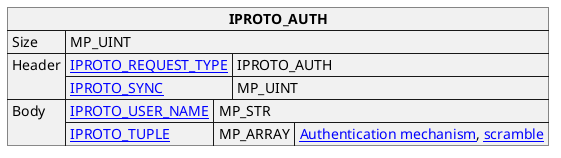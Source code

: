 @startuml

skinparam map {
    HyperlinkColor #0077FF
    FontColor #313131
    BorderColor #313131
    BackgroundColor transparent
}

json "**IPROTO_AUTH**" as auth_request {
    "Size": "MP_UINT",
    "Header": {
      "[[https://tarantool.io/en/doc/latest/dev_guide/internals/iproto/keys IPROTO_REQUEST_TYPE]]": "IPROTO_AUTH",
      "[[https://tarantool.io/en/doc/latest/dev_guide/internals/iproto/keys IPROTO_SYNC]]": "MP_UINT"
    },
    "Body": {
      "[[https://tarantool.io/en/doc/latest/dev_guide/internals/iproto/keys IPROTO_USER_NAME]]": "MP_STR",
      "[[https://tarantool.io/en/doc/latest/dev_guide/internals/iproto/keys IPROTO_TUPLE]]": {
          "MP_ARRAY": "[[https://tarantool.io/en/doc/latest/dev_guide/internals/iproto/authentication Authentication mechanism]], [[https://tarantool.io/en/doc/latest/dev_guide/internals/iproto/authentication scramble]]"
      }
    }
}

@enduml
